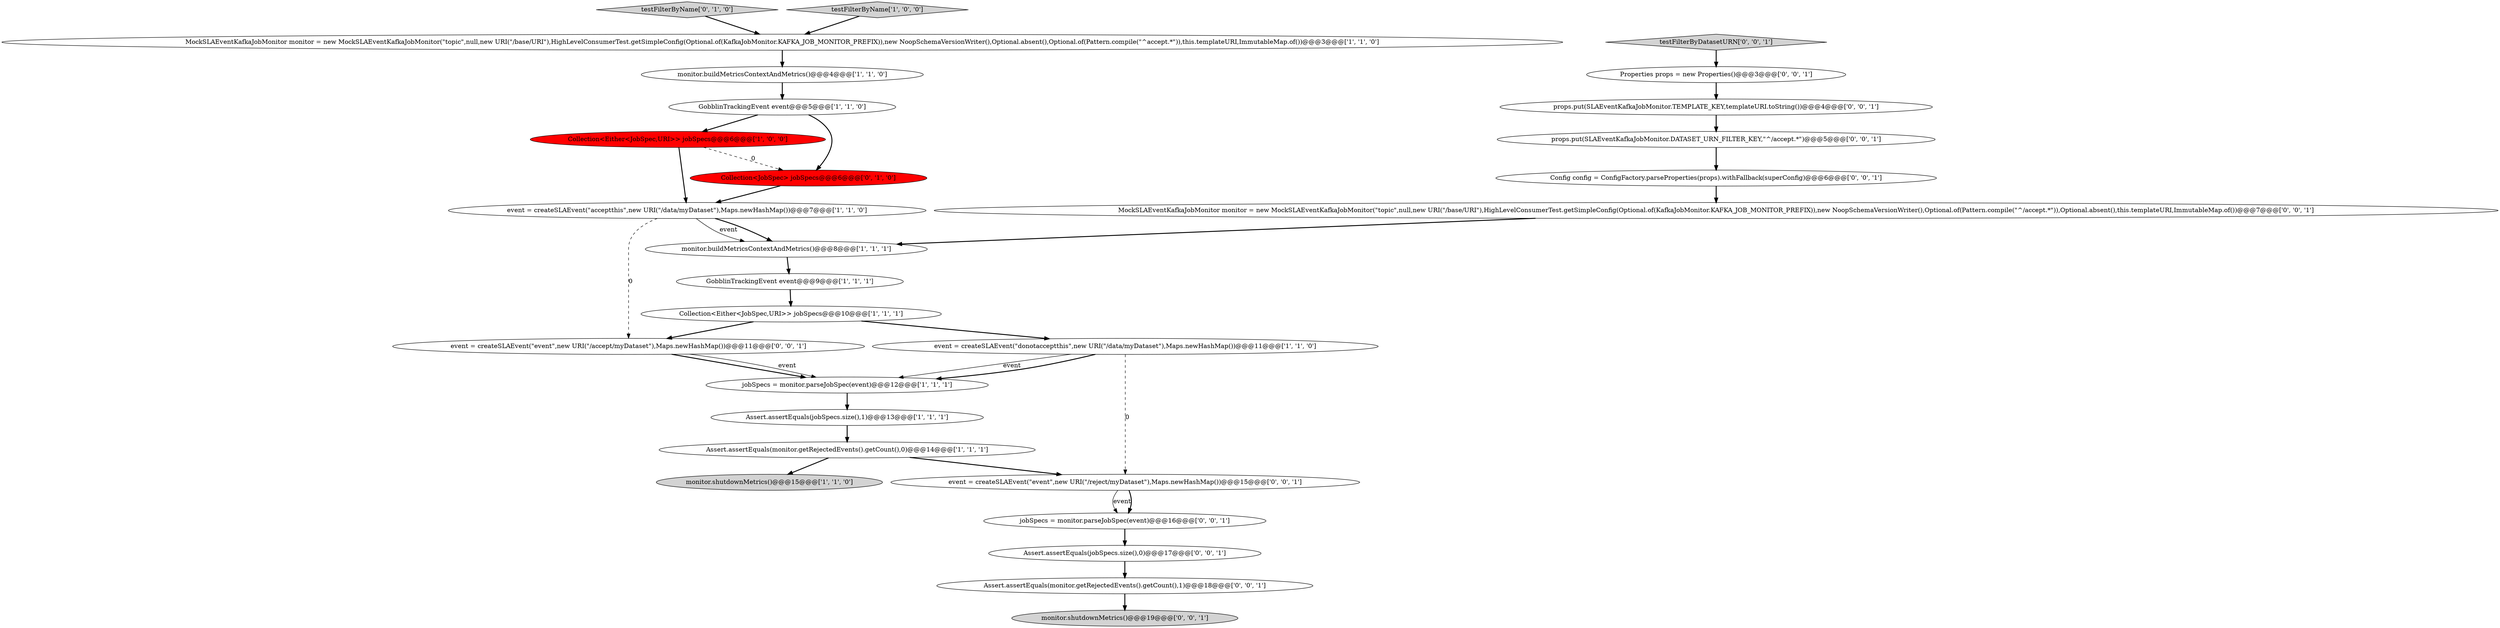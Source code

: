 digraph {
13 [style = filled, label = "monitor.buildMetricsContextAndMetrics()@@@8@@@['1', '1', '1']", fillcolor = white, shape = ellipse image = "AAA0AAABBB1BBB"];
7 [style = filled, label = "Assert.assertEquals(monitor.getRejectedEvents().getCount(),0)@@@14@@@['1', '1', '1']", fillcolor = white, shape = ellipse image = "AAA0AAABBB1BBB"];
15 [style = filled, label = "testFilterByName['0', '1', '0']", fillcolor = lightgray, shape = diamond image = "AAA0AAABBB2BBB"];
5 [style = filled, label = "testFilterByName['1', '0', '0']", fillcolor = lightgray, shape = diamond image = "AAA0AAABBB1BBB"];
10 [style = filled, label = "event = createSLAEvent(\"donotacceptthis\",new URI(\"/data/myDataset\"),Maps.newHashMap())@@@11@@@['1', '1', '0']", fillcolor = white, shape = ellipse image = "AAA0AAABBB1BBB"];
17 [style = filled, label = "props.put(SLAEventKafkaJobMonitor.TEMPLATE_KEY,templateURI.toString())@@@4@@@['0', '0', '1']", fillcolor = white, shape = ellipse image = "AAA0AAABBB3BBB"];
9 [style = filled, label = "GobblinTrackingEvent event@@@5@@@['1', '1', '0']", fillcolor = white, shape = ellipse image = "AAA0AAABBB1BBB"];
6 [style = filled, label = "GobblinTrackingEvent event@@@9@@@['1', '1', '1']", fillcolor = white, shape = ellipse image = "AAA0AAABBB1BBB"];
8 [style = filled, label = "MockSLAEventKafkaJobMonitor monitor = new MockSLAEventKafkaJobMonitor(\"topic\",null,new URI(\"/base/URI\"),HighLevelConsumerTest.getSimpleConfig(Optional.of(KafkaJobMonitor.KAFKA_JOB_MONITOR_PREFIX)),new NoopSchemaVersionWriter(),Optional.absent(),Optional.of(Pattern.compile(\"^accept.*\")),this.templateURI,ImmutableMap.of())@@@3@@@['1', '1', '0']", fillcolor = white, shape = ellipse image = "AAA0AAABBB1BBB"];
25 [style = filled, label = "Config config = ConfigFactory.parseProperties(props).withFallback(superConfig)@@@6@@@['0', '0', '1']", fillcolor = white, shape = ellipse image = "AAA0AAABBB3BBB"];
12 [style = filled, label = "monitor.shutdownMetrics()@@@15@@@['1', '1', '0']", fillcolor = lightgray, shape = ellipse image = "AAA0AAABBB1BBB"];
18 [style = filled, label = "event = createSLAEvent(\"event\",new URI(\"/accept/myDataset\"),Maps.newHashMap())@@@11@@@['0', '0', '1']", fillcolor = white, shape = ellipse image = "AAA0AAABBB3BBB"];
16 [style = filled, label = "Assert.assertEquals(monitor.getRejectedEvents().getCount(),1)@@@18@@@['0', '0', '1']", fillcolor = white, shape = ellipse image = "AAA0AAABBB3BBB"];
1 [style = filled, label = "event = createSLAEvent(\"acceptthis\",new URI(\"/data/myDataset\"),Maps.newHashMap())@@@7@@@['1', '1', '0']", fillcolor = white, shape = ellipse image = "AAA0AAABBB1BBB"];
19 [style = filled, label = "MockSLAEventKafkaJobMonitor monitor = new MockSLAEventKafkaJobMonitor(\"topic\",null,new URI(\"/base/URI\"),HighLevelConsumerTest.getSimpleConfig(Optional.of(KafkaJobMonitor.KAFKA_JOB_MONITOR_PREFIX)),new NoopSchemaVersionWriter(),Optional.of(Pattern.compile(\"^/accept.*\")),Optional.absent(),this.templateURI,ImmutableMap.of())@@@7@@@['0', '0', '1']", fillcolor = white, shape = ellipse image = "AAA0AAABBB3BBB"];
23 [style = filled, label = "Assert.assertEquals(jobSpecs.size(),0)@@@17@@@['0', '0', '1']", fillcolor = white, shape = ellipse image = "AAA0AAABBB3BBB"];
27 [style = filled, label = "props.put(SLAEventKafkaJobMonitor.DATASET_URN_FILTER_KEY,\"^/accept.*\")@@@5@@@['0', '0', '1']", fillcolor = white, shape = ellipse image = "AAA0AAABBB3BBB"];
24 [style = filled, label = "testFilterByDatasetURN['0', '0', '1']", fillcolor = lightgray, shape = diamond image = "AAA0AAABBB3BBB"];
14 [style = filled, label = "Collection<JobSpec> jobSpecs@@@6@@@['0', '1', '0']", fillcolor = red, shape = ellipse image = "AAA1AAABBB2BBB"];
3 [style = filled, label = "Collection<Either<JobSpec,URI>> jobSpecs@@@10@@@['1', '1', '1']", fillcolor = white, shape = ellipse image = "AAA0AAABBB1BBB"];
20 [style = filled, label = "Properties props = new Properties()@@@3@@@['0', '0', '1']", fillcolor = white, shape = ellipse image = "AAA0AAABBB3BBB"];
11 [style = filled, label = "Assert.assertEquals(jobSpecs.size(),1)@@@13@@@['1', '1', '1']", fillcolor = white, shape = ellipse image = "AAA0AAABBB1BBB"];
2 [style = filled, label = "jobSpecs = monitor.parseJobSpec(event)@@@12@@@['1', '1', '1']", fillcolor = white, shape = ellipse image = "AAA0AAABBB1BBB"];
0 [style = filled, label = "monitor.buildMetricsContextAndMetrics()@@@4@@@['1', '1', '0']", fillcolor = white, shape = ellipse image = "AAA0AAABBB1BBB"];
22 [style = filled, label = "monitor.shutdownMetrics()@@@19@@@['0', '0', '1']", fillcolor = lightgray, shape = ellipse image = "AAA0AAABBB3BBB"];
26 [style = filled, label = "jobSpecs = monitor.parseJobSpec(event)@@@16@@@['0', '0', '1']", fillcolor = white, shape = ellipse image = "AAA0AAABBB3BBB"];
4 [style = filled, label = "Collection<Either<JobSpec,URI>> jobSpecs@@@6@@@['1', '0', '0']", fillcolor = red, shape = ellipse image = "AAA1AAABBB1BBB"];
21 [style = filled, label = "event = createSLAEvent(\"event\",new URI(\"/reject/myDataset\"),Maps.newHashMap())@@@15@@@['0', '0', '1']", fillcolor = white, shape = ellipse image = "AAA0AAABBB3BBB"];
6->3 [style = bold, label=""];
5->8 [style = bold, label=""];
0->9 [style = bold, label=""];
23->16 [style = bold, label=""];
20->17 [style = bold, label=""];
10->21 [style = dashed, label="0"];
7->12 [style = bold, label=""];
21->26 [style = solid, label="event"];
9->4 [style = bold, label=""];
10->2 [style = solid, label="event"];
1->18 [style = dashed, label="0"];
18->2 [style = bold, label=""];
16->22 [style = bold, label=""];
1->13 [style = bold, label=""];
14->1 [style = bold, label=""];
3->18 [style = bold, label=""];
24->20 [style = bold, label=""];
8->0 [style = bold, label=""];
1->13 [style = solid, label="event"];
3->10 [style = bold, label=""];
21->26 [style = bold, label=""];
19->13 [style = bold, label=""];
18->2 [style = solid, label="event"];
26->23 [style = bold, label=""];
25->19 [style = bold, label=""];
9->14 [style = bold, label=""];
7->21 [style = bold, label=""];
10->2 [style = bold, label=""];
4->1 [style = bold, label=""];
4->14 [style = dashed, label="0"];
13->6 [style = bold, label=""];
17->27 [style = bold, label=""];
27->25 [style = bold, label=""];
2->11 [style = bold, label=""];
15->8 [style = bold, label=""];
11->7 [style = bold, label=""];
}

